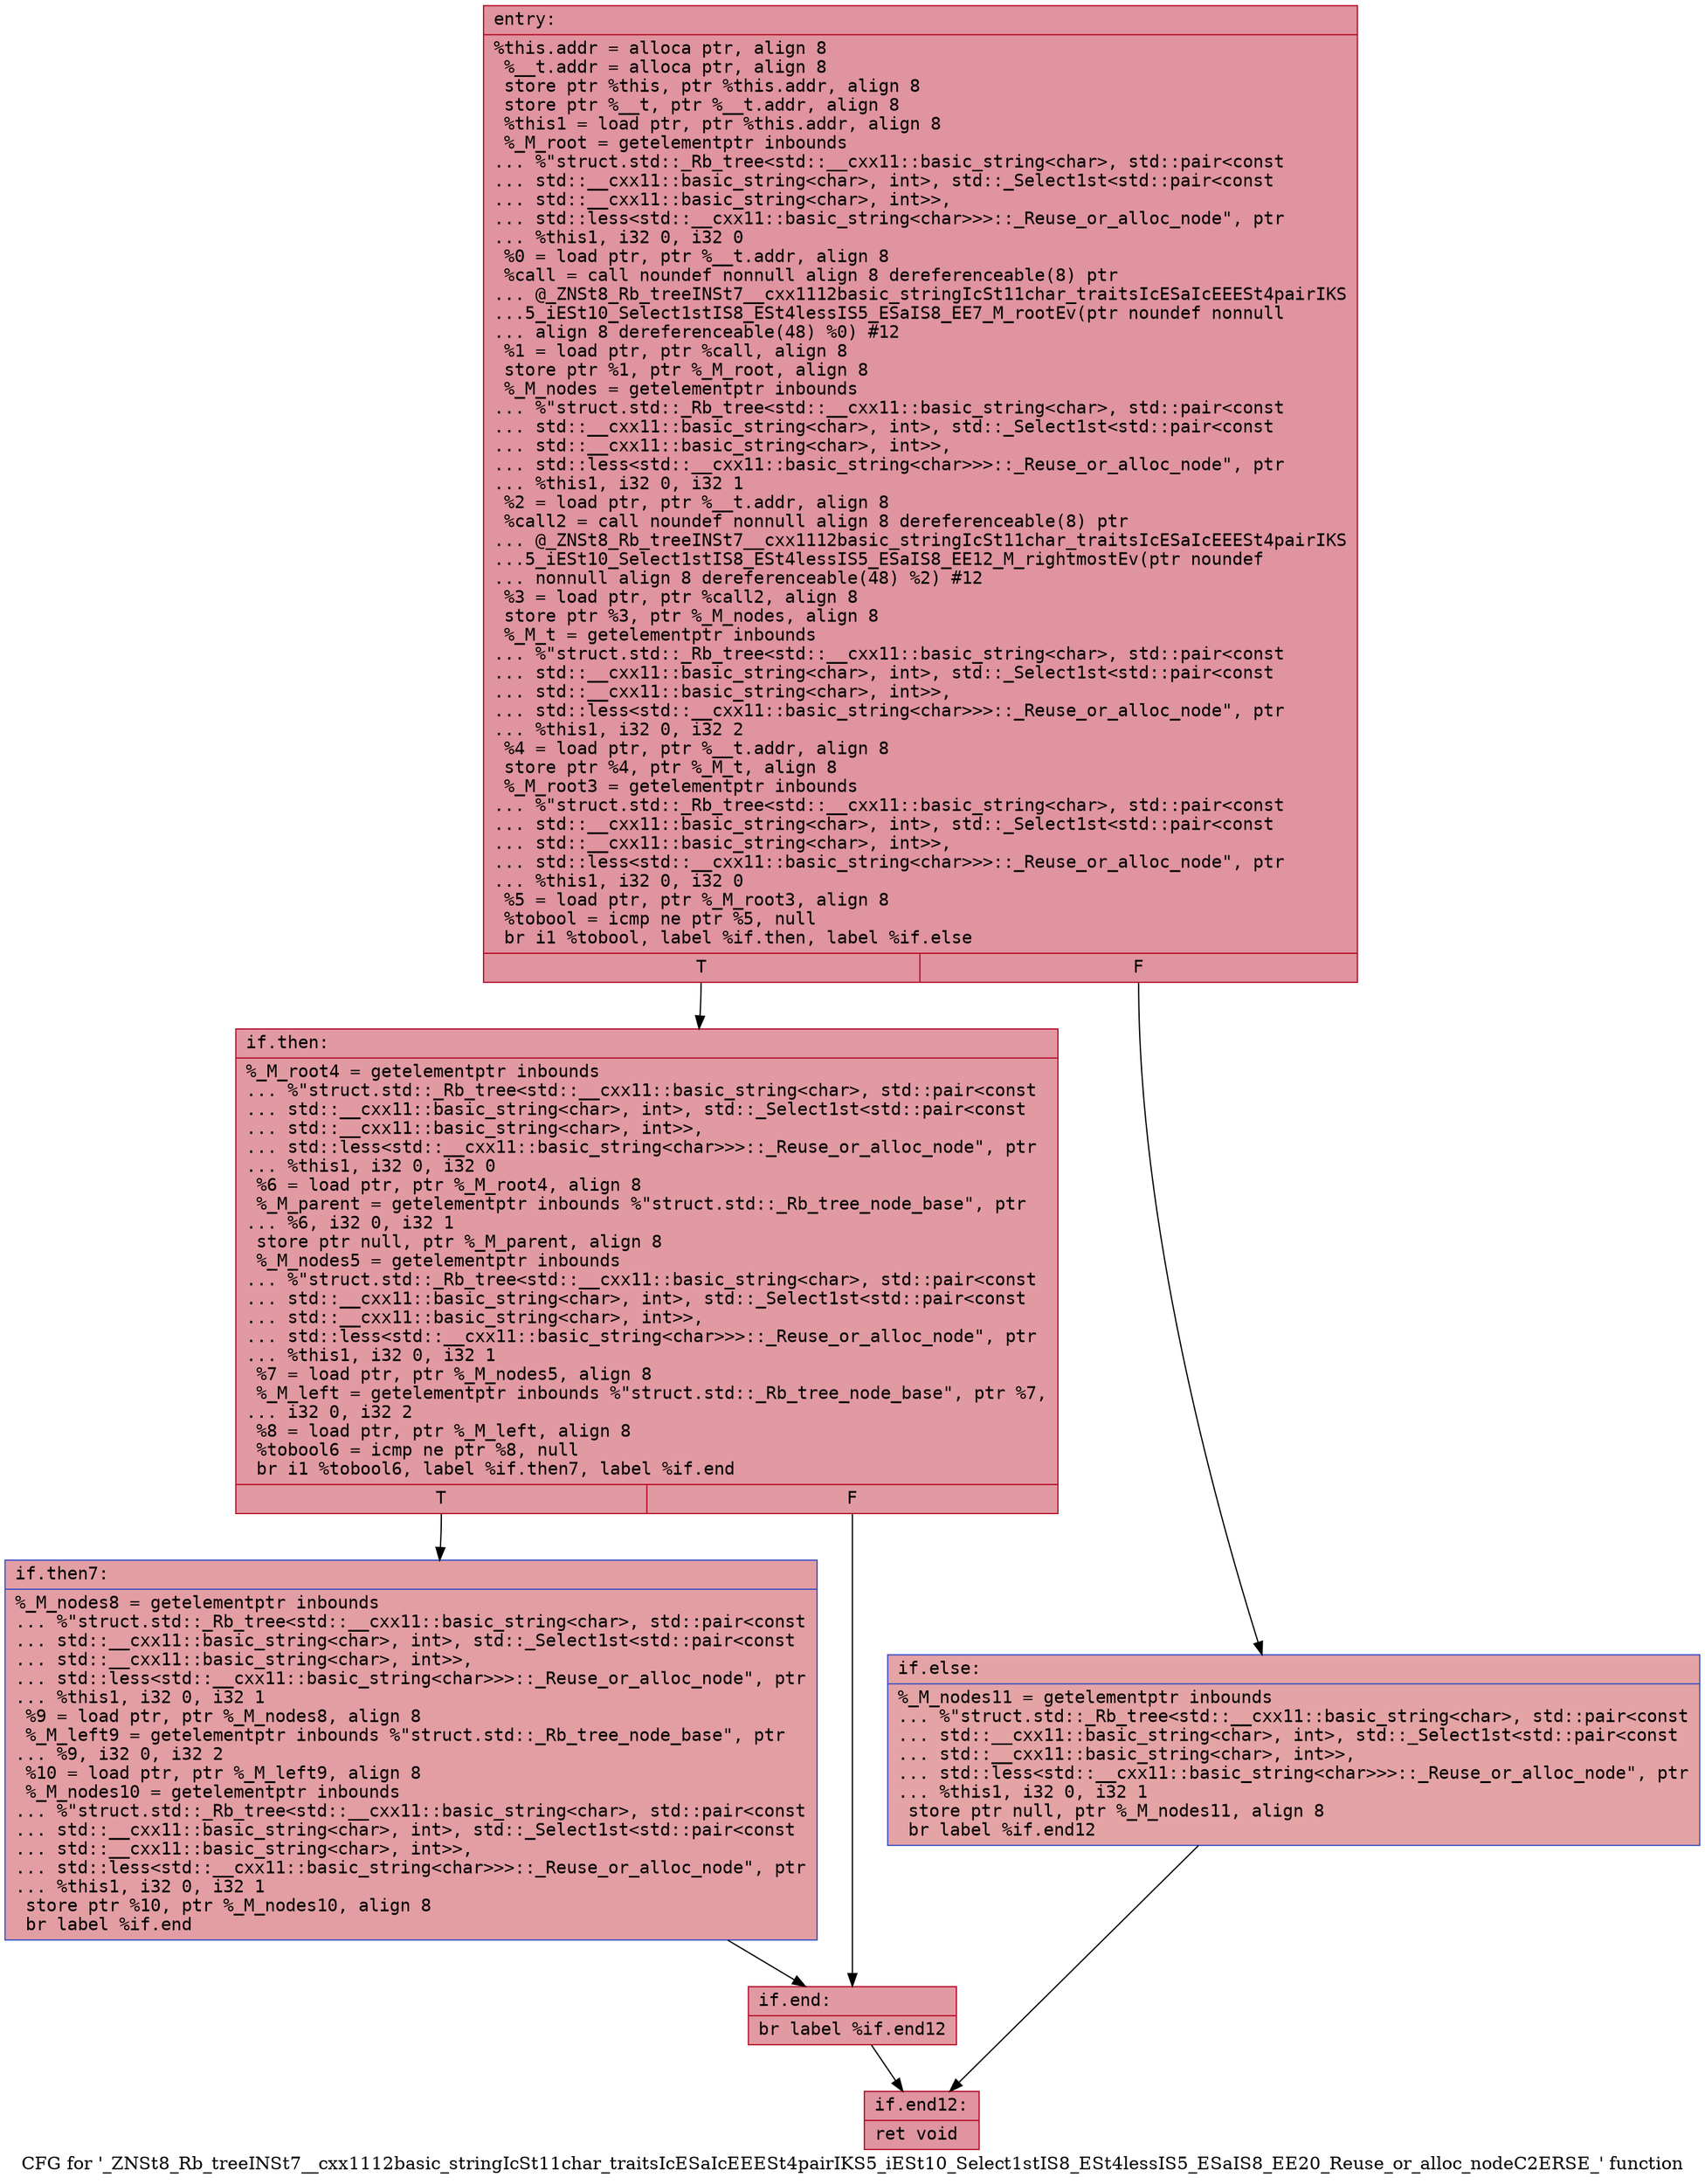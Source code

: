 digraph "CFG for '_ZNSt8_Rb_treeINSt7__cxx1112basic_stringIcSt11char_traitsIcESaIcEEESt4pairIKS5_iESt10_Select1stIS8_ESt4lessIS5_ESaIS8_EE20_Reuse_or_alloc_nodeC2ERSE_' function" {
	label="CFG for '_ZNSt8_Rb_treeINSt7__cxx1112basic_stringIcSt11char_traitsIcESaIcEEESt4pairIKS5_iESt10_Select1stIS8_ESt4lessIS5_ESaIS8_EE20_Reuse_or_alloc_nodeC2ERSE_' function";

	Node0x562c263db580 [shape=record,color="#b70d28ff", style=filled, fillcolor="#b70d2870" fontname="Courier",label="{entry:\l|  %this.addr = alloca ptr, align 8\l  %__t.addr = alloca ptr, align 8\l  store ptr %this, ptr %this.addr, align 8\l  store ptr %__t, ptr %__t.addr, align 8\l  %this1 = load ptr, ptr %this.addr, align 8\l  %_M_root = getelementptr inbounds\l... %\"struct.std::_Rb_tree\<std::__cxx11::basic_string\<char\>, std::pair\<const\l... std::__cxx11::basic_string\<char\>, int\>, std::_Select1st\<std::pair\<const\l... std::__cxx11::basic_string\<char\>, int\>\>,\l... std::less\<std::__cxx11::basic_string\<char\>\>\>::_Reuse_or_alloc_node\", ptr\l... %this1, i32 0, i32 0\l  %0 = load ptr, ptr %__t.addr, align 8\l  %call = call noundef nonnull align 8 dereferenceable(8) ptr\l... @_ZNSt8_Rb_treeINSt7__cxx1112basic_stringIcSt11char_traitsIcESaIcEEESt4pairIKS\l...5_iESt10_Select1stIS8_ESt4lessIS5_ESaIS8_EE7_M_rootEv(ptr noundef nonnull\l... align 8 dereferenceable(48) %0) #12\l  %1 = load ptr, ptr %call, align 8\l  store ptr %1, ptr %_M_root, align 8\l  %_M_nodes = getelementptr inbounds\l... %\"struct.std::_Rb_tree\<std::__cxx11::basic_string\<char\>, std::pair\<const\l... std::__cxx11::basic_string\<char\>, int\>, std::_Select1st\<std::pair\<const\l... std::__cxx11::basic_string\<char\>, int\>\>,\l... std::less\<std::__cxx11::basic_string\<char\>\>\>::_Reuse_or_alloc_node\", ptr\l... %this1, i32 0, i32 1\l  %2 = load ptr, ptr %__t.addr, align 8\l  %call2 = call noundef nonnull align 8 dereferenceable(8) ptr\l... @_ZNSt8_Rb_treeINSt7__cxx1112basic_stringIcSt11char_traitsIcESaIcEEESt4pairIKS\l...5_iESt10_Select1stIS8_ESt4lessIS5_ESaIS8_EE12_M_rightmostEv(ptr noundef\l... nonnull align 8 dereferenceable(48) %2) #12\l  %3 = load ptr, ptr %call2, align 8\l  store ptr %3, ptr %_M_nodes, align 8\l  %_M_t = getelementptr inbounds\l... %\"struct.std::_Rb_tree\<std::__cxx11::basic_string\<char\>, std::pair\<const\l... std::__cxx11::basic_string\<char\>, int\>, std::_Select1st\<std::pair\<const\l... std::__cxx11::basic_string\<char\>, int\>\>,\l... std::less\<std::__cxx11::basic_string\<char\>\>\>::_Reuse_or_alloc_node\", ptr\l... %this1, i32 0, i32 2\l  %4 = load ptr, ptr %__t.addr, align 8\l  store ptr %4, ptr %_M_t, align 8\l  %_M_root3 = getelementptr inbounds\l... %\"struct.std::_Rb_tree\<std::__cxx11::basic_string\<char\>, std::pair\<const\l... std::__cxx11::basic_string\<char\>, int\>, std::_Select1st\<std::pair\<const\l... std::__cxx11::basic_string\<char\>, int\>\>,\l... std::less\<std::__cxx11::basic_string\<char\>\>\>::_Reuse_or_alloc_node\", ptr\l... %this1, i32 0, i32 0\l  %5 = load ptr, ptr %_M_root3, align 8\l  %tobool = icmp ne ptr %5, null\l  br i1 %tobool, label %if.then, label %if.else\l|{<s0>T|<s1>F}}"];
	Node0x562c263db580:s0 -> Node0x562c263dc5f0[tooltip="entry -> if.then\nProbability 62.50%" ];
	Node0x562c263db580:s1 -> Node0x562c263dc660[tooltip="entry -> if.else\nProbability 37.50%" ];
	Node0x562c263dc5f0 [shape=record,color="#b70d28ff", style=filled, fillcolor="#bb1b2c70" fontname="Courier",label="{if.then:\l|  %_M_root4 = getelementptr inbounds\l... %\"struct.std::_Rb_tree\<std::__cxx11::basic_string\<char\>, std::pair\<const\l... std::__cxx11::basic_string\<char\>, int\>, std::_Select1st\<std::pair\<const\l... std::__cxx11::basic_string\<char\>, int\>\>,\l... std::less\<std::__cxx11::basic_string\<char\>\>\>::_Reuse_or_alloc_node\", ptr\l... %this1, i32 0, i32 0\l  %6 = load ptr, ptr %_M_root4, align 8\l  %_M_parent = getelementptr inbounds %\"struct.std::_Rb_tree_node_base\", ptr\l... %6, i32 0, i32 1\l  store ptr null, ptr %_M_parent, align 8\l  %_M_nodes5 = getelementptr inbounds\l... %\"struct.std::_Rb_tree\<std::__cxx11::basic_string\<char\>, std::pair\<const\l... std::__cxx11::basic_string\<char\>, int\>, std::_Select1st\<std::pair\<const\l... std::__cxx11::basic_string\<char\>, int\>\>,\l... std::less\<std::__cxx11::basic_string\<char\>\>\>::_Reuse_or_alloc_node\", ptr\l... %this1, i32 0, i32 1\l  %7 = load ptr, ptr %_M_nodes5, align 8\l  %_M_left = getelementptr inbounds %\"struct.std::_Rb_tree_node_base\", ptr %7,\l... i32 0, i32 2\l  %8 = load ptr, ptr %_M_left, align 8\l  %tobool6 = icmp ne ptr %8, null\l  br i1 %tobool6, label %if.then7, label %if.end\l|{<s0>T|<s1>F}}"];
	Node0x562c263dc5f0:s0 -> Node0x562c263dce60[tooltip="if.then -> if.then7\nProbability 62.50%" ];
	Node0x562c263dc5f0:s1 -> Node0x562c263dcee0[tooltip="if.then -> if.end\nProbability 37.50%" ];
	Node0x562c263dce60 [shape=record,color="#3d50c3ff", style=filled, fillcolor="#be242e70" fontname="Courier",label="{if.then7:\l|  %_M_nodes8 = getelementptr inbounds\l... %\"struct.std::_Rb_tree\<std::__cxx11::basic_string\<char\>, std::pair\<const\l... std::__cxx11::basic_string\<char\>, int\>, std::_Select1st\<std::pair\<const\l... std::__cxx11::basic_string\<char\>, int\>\>,\l... std::less\<std::__cxx11::basic_string\<char\>\>\>::_Reuse_or_alloc_node\", ptr\l... %this1, i32 0, i32 1\l  %9 = load ptr, ptr %_M_nodes8, align 8\l  %_M_left9 = getelementptr inbounds %\"struct.std::_Rb_tree_node_base\", ptr\l... %9, i32 0, i32 2\l  %10 = load ptr, ptr %_M_left9, align 8\l  %_M_nodes10 = getelementptr inbounds\l... %\"struct.std::_Rb_tree\<std::__cxx11::basic_string\<char\>, std::pair\<const\l... std::__cxx11::basic_string\<char\>, int\>, std::_Select1st\<std::pair\<const\l... std::__cxx11::basic_string\<char\>, int\>\>,\l... std::less\<std::__cxx11::basic_string\<char\>\>\>::_Reuse_or_alloc_node\", ptr\l... %this1, i32 0, i32 1\l  store ptr %10, ptr %_M_nodes10, align 8\l  br label %if.end\l}"];
	Node0x562c263dce60 -> Node0x562c263dcee0[tooltip="if.then7 -> if.end\nProbability 100.00%" ];
	Node0x562c263dcee0 [shape=record,color="#b70d28ff", style=filled, fillcolor="#bb1b2c70" fontname="Courier",label="{if.end:\l|  br label %if.end12\l}"];
	Node0x562c263dcee0 -> Node0x562c263dc4f0[tooltip="if.end -> if.end12\nProbability 100.00%" ];
	Node0x562c263dc660 [shape=record,color="#3d50c3ff", style=filled, fillcolor="#c32e3170" fontname="Courier",label="{if.else:\l|  %_M_nodes11 = getelementptr inbounds\l... %\"struct.std::_Rb_tree\<std::__cxx11::basic_string\<char\>, std::pair\<const\l... std::__cxx11::basic_string\<char\>, int\>, std::_Select1st\<std::pair\<const\l... std::__cxx11::basic_string\<char\>, int\>\>,\l... std::less\<std::__cxx11::basic_string\<char\>\>\>::_Reuse_or_alloc_node\", ptr\l... %this1, i32 0, i32 1\l  store ptr null, ptr %_M_nodes11, align 8\l  br label %if.end12\l}"];
	Node0x562c263dc660 -> Node0x562c263dc4f0[tooltip="if.else -> if.end12\nProbability 100.00%" ];
	Node0x562c263dc4f0 [shape=record,color="#b70d28ff", style=filled, fillcolor="#b70d2870" fontname="Courier",label="{if.end12:\l|  ret void\l}"];
}
